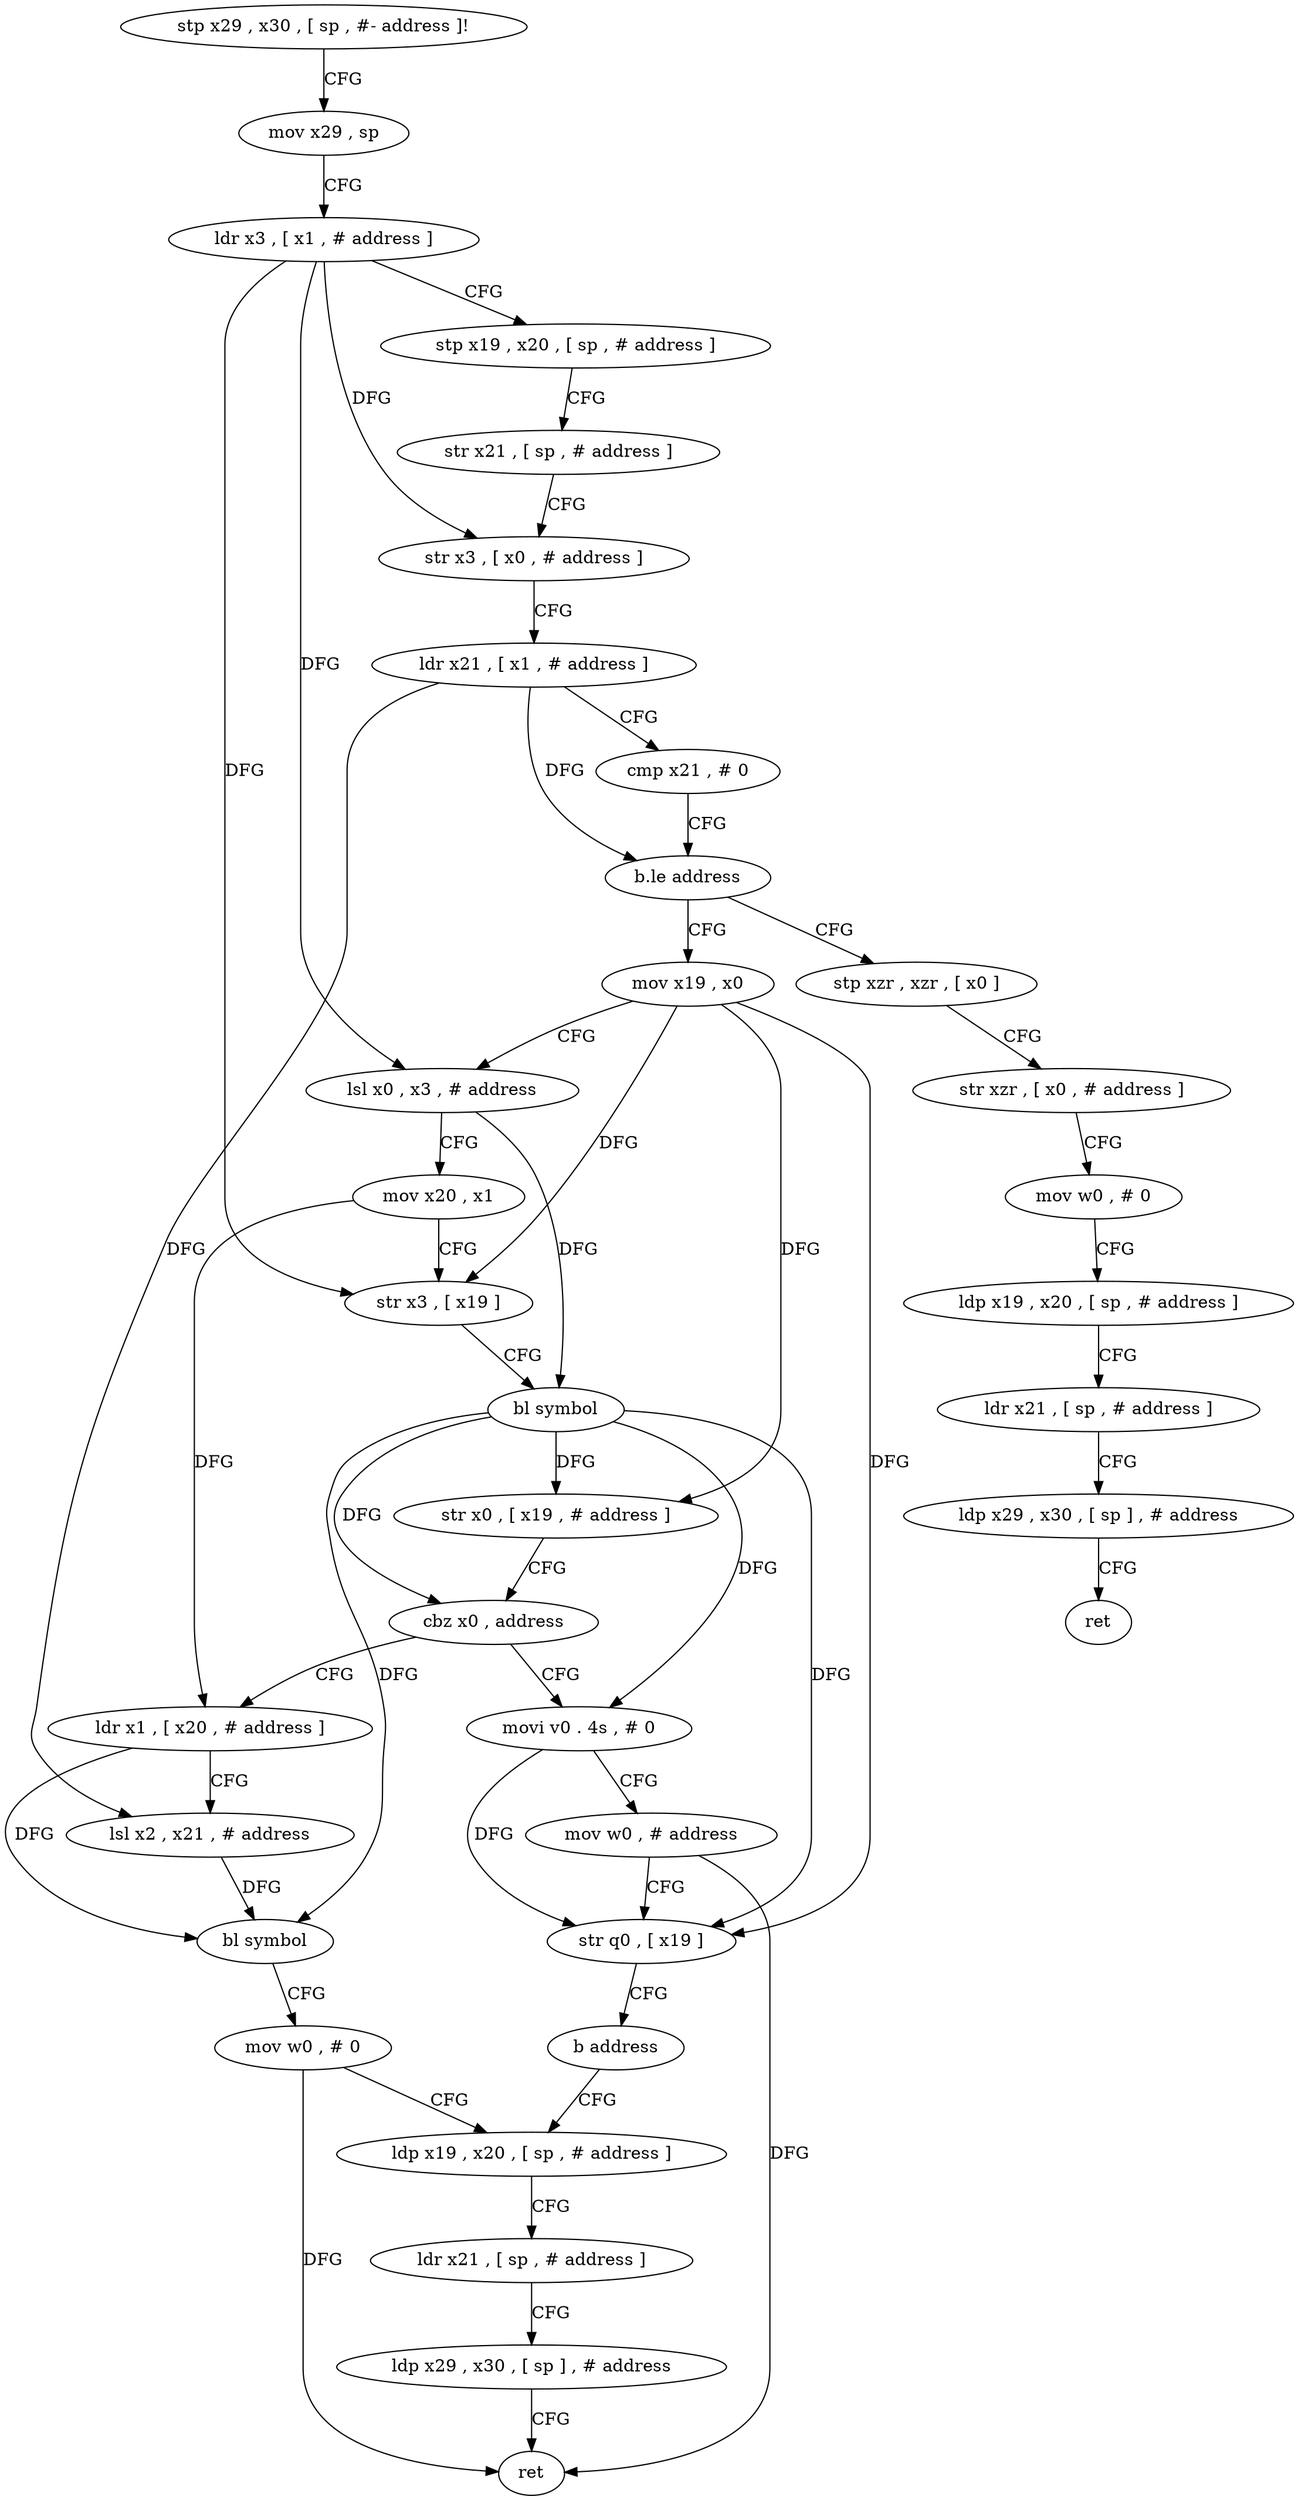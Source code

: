 digraph "func" {
"4361720" [label = "stp x29 , x30 , [ sp , #- address ]!" ]
"4361724" [label = "mov x29 , sp" ]
"4361728" [label = "ldr x3 , [ x1 , # address ]" ]
"4361732" [label = "stp x19 , x20 , [ sp , # address ]" ]
"4361736" [label = "str x21 , [ sp , # address ]" ]
"4361740" [label = "str x3 , [ x0 , # address ]" ]
"4361744" [label = "ldr x21 , [ x1 , # address ]" ]
"4361748" [label = "cmp x21 , # 0" ]
"4361752" [label = "b.le address" ]
"4361816" [label = "stp xzr , xzr , [ x0 ]" ]
"4361756" [label = "mov x19 , x0" ]
"4361820" [label = "str xzr , [ x0 , # address ]" ]
"4361824" [label = "mov w0 , # 0" ]
"4361828" [label = "ldp x19 , x20 , [ sp , # address ]" ]
"4361832" [label = "ldr x21 , [ sp , # address ]" ]
"4361836" [label = "ldp x29 , x30 , [ sp ] , # address" ]
"4361840" [label = "ret" ]
"4361760" [label = "lsl x0 , x3 , # address" ]
"4361764" [label = "mov x20 , x1" ]
"4361768" [label = "str x3 , [ x19 ]" ]
"4361772" [label = "bl symbol" ]
"4361776" [label = "str x0 , [ x19 , # address ]" ]
"4361780" [label = "cbz x0 , address" ]
"4361848" [label = "movi v0 . 4s , # 0" ]
"4361784" [label = "ldr x1 , [ x20 , # address ]" ]
"4361852" [label = "mov w0 , # address" ]
"4361856" [label = "str q0 , [ x19 ]" ]
"4361860" [label = "b address" ]
"4361800" [label = "ldp x19 , x20 , [ sp , # address ]" ]
"4361788" [label = "lsl x2 , x21 , # address" ]
"4361792" [label = "bl symbol" ]
"4361796" [label = "mov w0 , # 0" ]
"4361804" [label = "ldr x21 , [ sp , # address ]" ]
"4361808" [label = "ldp x29 , x30 , [ sp ] , # address" ]
"4361812" [label = "ret" ]
"4361720" -> "4361724" [ label = "CFG" ]
"4361724" -> "4361728" [ label = "CFG" ]
"4361728" -> "4361732" [ label = "CFG" ]
"4361728" -> "4361740" [ label = "DFG" ]
"4361728" -> "4361760" [ label = "DFG" ]
"4361728" -> "4361768" [ label = "DFG" ]
"4361732" -> "4361736" [ label = "CFG" ]
"4361736" -> "4361740" [ label = "CFG" ]
"4361740" -> "4361744" [ label = "CFG" ]
"4361744" -> "4361748" [ label = "CFG" ]
"4361744" -> "4361752" [ label = "DFG" ]
"4361744" -> "4361788" [ label = "DFG" ]
"4361748" -> "4361752" [ label = "CFG" ]
"4361752" -> "4361816" [ label = "CFG" ]
"4361752" -> "4361756" [ label = "CFG" ]
"4361816" -> "4361820" [ label = "CFG" ]
"4361756" -> "4361760" [ label = "CFG" ]
"4361756" -> "4361768" [ label = "DFG" ]
"4361756" -> "4361776" [ label = "DFG" ]
"4361756" -> "4361856" [ label = "DFG" ]
"4361820" -> "4361824" [ label = "CFG" ]
"4361824" -> "4361828" [ label = "CFG" ]
"4361828" -> "4361832" [ label = "CFG" ]
"4361832" -> "4361836" [ label = "CFG" ]
"4361836" -> "4361840" [ label = "CFG" ]
"4361760" -> "4361764" [ label = "CFG" ]
"4361760" -> "4361772" [ label = "DFG" ]
"4361764" -> "4361768" [ label = "CFG" ]
"4361764" -> "4361784" [ label = "DFG" ]
"4361768" -> "4361772" [ label = "CFG" ]
"4361772" -> "4361776" [ label = "DFG" ]
"4361772" -> "4361780" [ label = "DFG" ]
"4361772" -> "4361792" [ label = "DFG" ]
"4361772" -> "4361848" [ label = "DFG" ]
"4361772" -> "4361856" [ label = "DFG" ]
"4361776" -> "4361780" [ label = "CFG" ]
"4361780" -> "4361848" [ label = "CFG" ]
"4361780" -> "4361784" [ label = "CFG" ]
"4361848" -> "4361852" [ label = "CFG" ]
"4361848" -> "4361856" [ label = "DFG" ]
"4361784" -> "4361788" [ label = "CFG" ]
"4361784" -> "4361792" [ label = "DFG" ]
"4361852" -> "4361856" [ label = "CFG" ]
"4361852" -> "4361812" [ label = "DFG" ]
"4361856" -> "4361860" [ label = "CFG" ]
"4361860" -> "4361800" [ label = "CFG" ]
"4361800" -> "4361804" [ label = "CFG" ]
"4361788" -> "4361792" [ label = "DFG" ]
"4361792" -> "4361796" [ label = "CFG" ]
"4361796" -> "4361800" [ label = "CFG" ]
"4361796" -> "4361812" [ label = "DFG" ]
"4361804" -> "4361808" [ label = "CFG" ]
"4361808" -> "4361812" [ label = "CFG" ]
}
